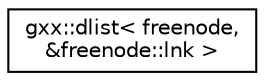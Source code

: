 digraph "Graphical Class Hierarchy"
{
  edge [fontname="Helvetica",fontsize="10",labelfontname="Helvetica",labelfontsize="10"];
  node [fontname="Helvetica",fontsize="10",shape=record];
  rankdir="LR";
  Node1 [label="gxx::dlist\< freenode,\l&freenode::lnk \>",height=0.2,width=0.4,color="black", fillcolor="white", style="filled",URL="$classgxx_1_1dlist.html"];
}
